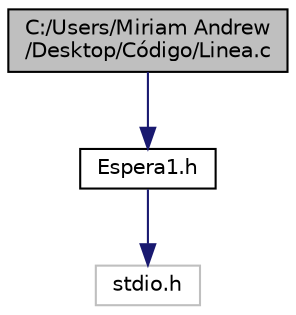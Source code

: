 digraph "C:/Users/Miriam Andrew/Desktop/Código/Linea.c"
{
 // LATEX_PDF_SIZE
  edge [fontname="Helvetica",fontsize="10",labelfontname="Helvetica",labelfontsize="10"];
  node [fontname="Helvetica",fontsize="10",shape=record];
  Node1 [label="C:/Users/Miriam Andrew\l/Desktop/Código/Linea.c",height=0.2,width=0.4,color="black", fillcolor="grey75", style="filled", fontcolor="black",tooltip="Todas las funciones que se mencionan de la cabecera Espera1.h."];
  Node1 -> Node2 [color="midnightblue",fontsize="10",style="solid",fontname="Helvetica"];
  Node2 [label="Espera1.h",height=0.2,width=0.4,color="black", fillcolor="white", style="filled",URL="$_espera1_8h.html",tooltip="Cabecera del fichero Linea.c."];
  Node2 -> Node3 [color="midnightblue",fontsize="10",style="solid",fontname="Helvetica"];
  Node3 [label="stdio.h",height=0.2,width=0.4,color="grey75", fillcolor="white", style="filled",tooltip=" "];
}
